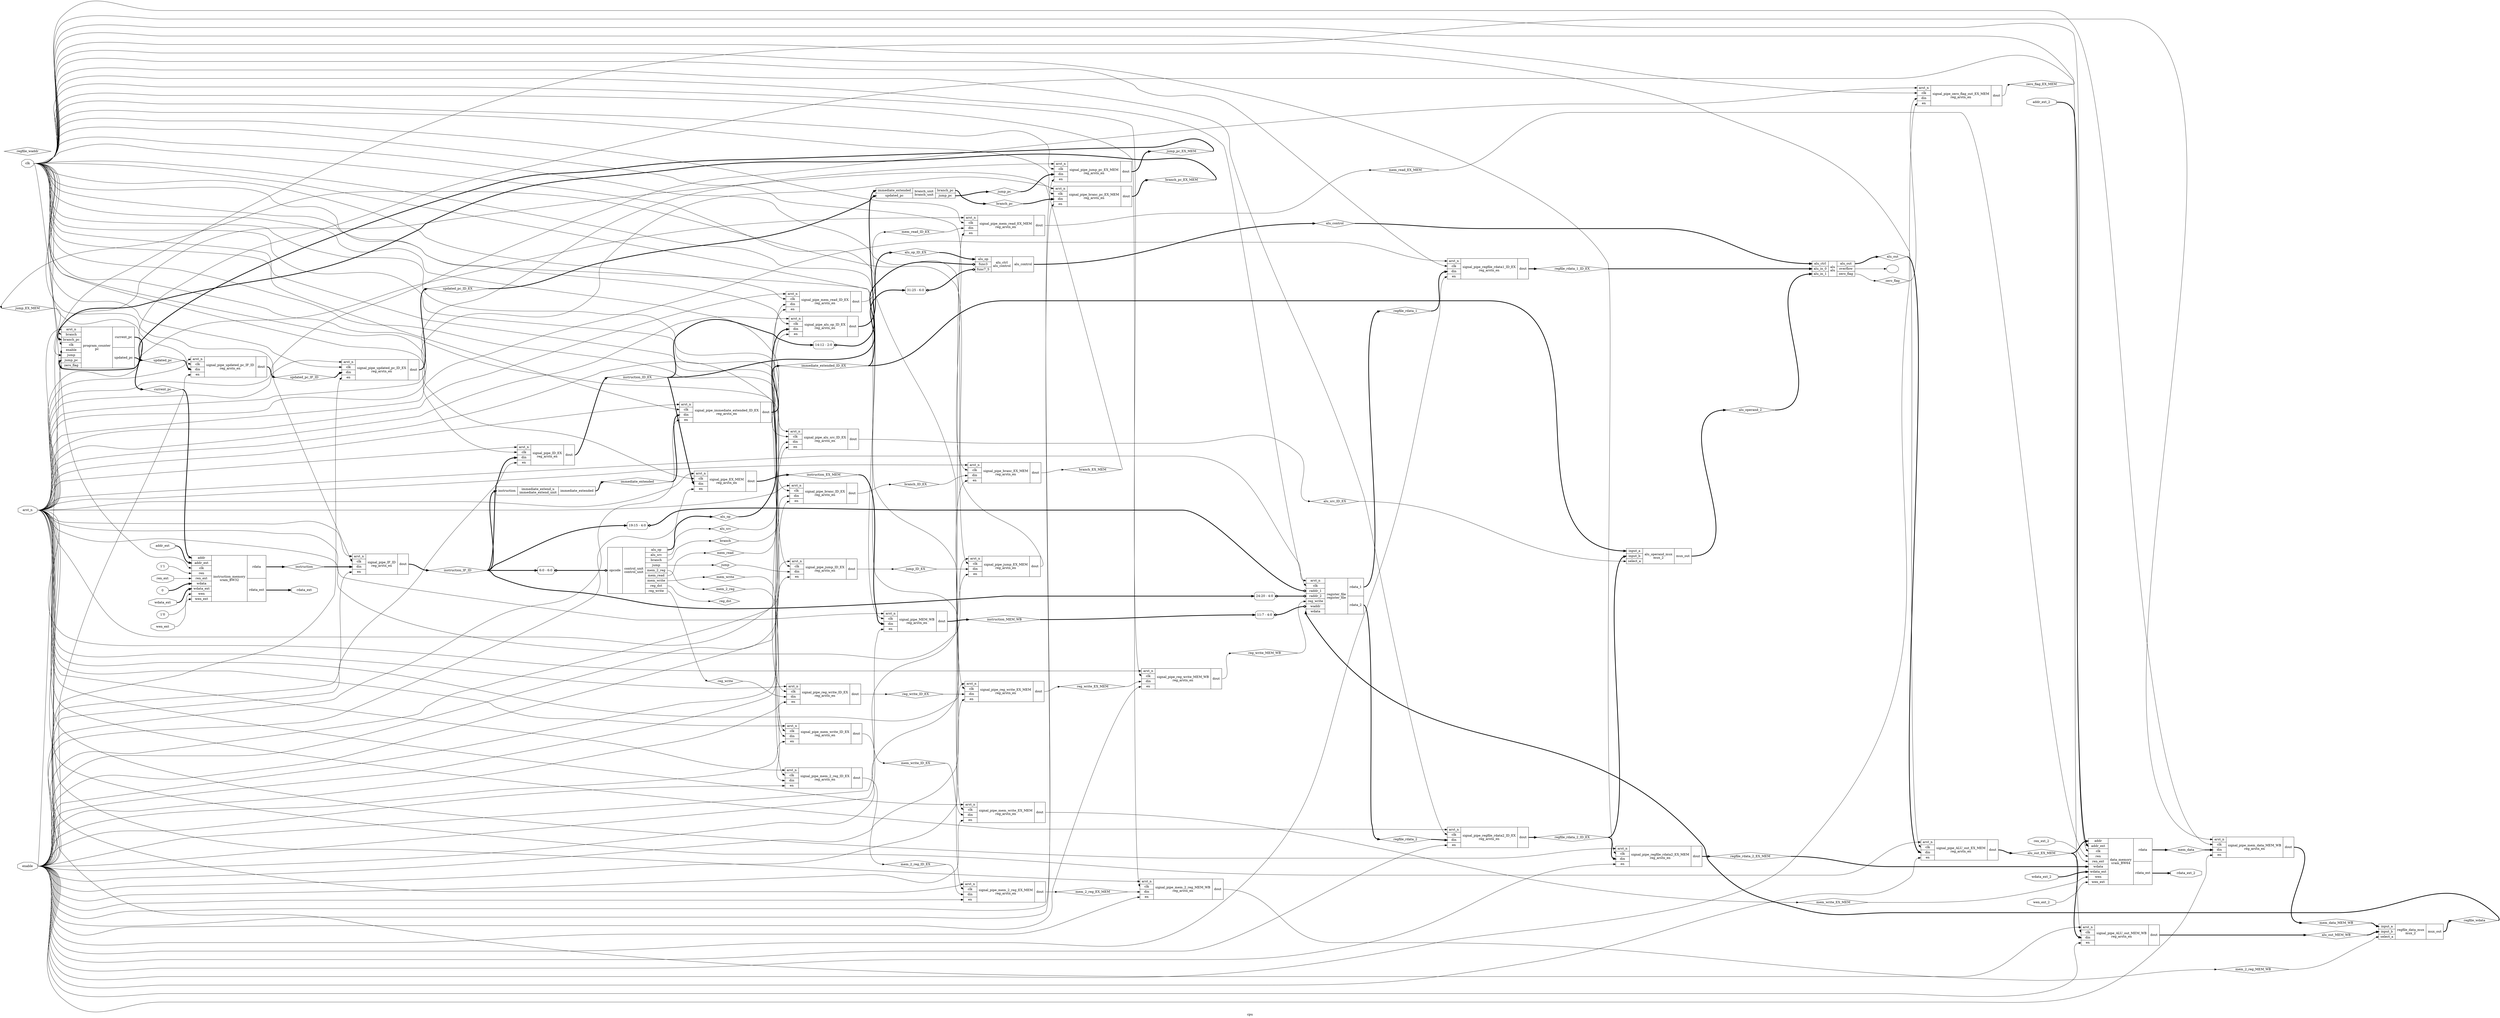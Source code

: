 digraph "cpu" {
label="cpu";
rankdir="LR";
remincross=true;
n1 [ shape=diamond, label="jump_EX_MEM", color="black", fontcolor="black" ];
n2 [ shape=diamond, label="jump_ID_EX", color="black", fontcolor="black" ];
n3 [ shape=diamond, label="immediate_extended_ID_EX", color="black", fontcolor="black" ];
n4 [ shape=diamond, label="immediate_extended", color="black", fontcolor="black" ];
n5 [ shape=diamond, label="alu_operand_2", color="black", fontcolor="black" ];
n6 [ shape=diamond, label="regfile_rdata_2_EX_MEM", color="black", fontcolor="black" ];
n7 [ shape=diamond, label="regfile_rdata_2_ID_EX", color="black", fontcolor="black" ];
n8 [ shape=diamond, label="regfile_rdata_2", color="black", fontcolor="black" ];
n9 [ shape=diamond, label="regfile_rdata_1_ID_EX", color="black", fontcolor="black" ];
n10 [ shape=diamond, label="regfile_rdata_1", color="black", fontcolor="black" ];
n11 [ shape=diamond, label="alu_out_MEM_WB", color="black", fontcolor="black" ];
n12 [ shape=diamond, label="alu_out_EX_MEM", color="black", fontcolor="black" ];
n13 [ shape=diamond, label="alu_out", color="black", fontcolor="black" ];
n14 [ shape=diamond, label="mem_data_MEM_WB", color="black", fontcolor="black" ];
n15 [ shape=diamond, label="mem_data", color="black", fontcolor="black" ];
n16 [ shape=diamond, label="regfile_wdata", color="black", fontcolor="black" ];
n17 [ shape=diamond, label="regfile_waddr", color="black", fontcolor="black" ];
n18 [ shape=diamond, label="jump", color="black", fontcolor="black" ];
n19 [ shape=diamond, label="reg_write_MEM_WB", color="black", fontcolor="black" ];
n20 [ shape=diamond, label="reg_write_EX_MEM", color="black", fontcolor="black" ];
n21 [ shape=diamond, label="reg_write_ID_EX", color="black", fontcolor="black" ];
n22 [ shape=diamond, label="reg_write", color="black", fontcolor="black" ];
n23 [ shape=diamond, label="alu_src_ID_EX", color="black", fontcolor="black" ];
n24 [ shape=diamond, label="alu_src", color="black", fontcolor="black" ];
n25 [ shape=diamond, label="mem_write_EX_MEM", color="black", fontcolor="black" ];
n26 [ shape=diamond, label="mem_write_ID_EX", color="black", fontcolor="black" ];
n27 [ shape=diamond, label="mem_write", color="black", fontcolor="black" ];
n28 [ shape=diamond, label="mem_2_reg_MEM_WB", color="black", fontcolor="black" ];
n29 [ shape=diamond, label="mem_2_reg_EX_MEM", color="black", fontcolor="black" ];
n30 [ shape=diamond, label="mem_2_reg_ID_EX", color="black", fontcolor="black" ];
n31 [ shape=diamond, label="mem_2_reg", color="black", fontcolor="black" ];
n32 [ shape=diamond, label="mem_read_EX_MEM", color="black", fontcolor="black" ];
n33 [ shape=diamond, label="mem_read_ID_EX", color="black", fontcolor="black" ];
n34 [ shape=diamond, label="mem_read", color="black", fontcolor="black" ];
n35 [ shape=diamond, label="branch_EX_MEM", color="black", fontcolor="black" ];
n36 [ shape=diamond, label="branch_ID_EX", color="black", fontcolor="black" ];
n37 [ shape=diamond, label="branch", color="black", fontcolor="black" ];
n38 [ shape=diamond, label="reg_dst", color="black", fontcolor="black" ];
n39 [ shape=diamond, label="alu_control", color="black", fontcolor="black" ];
n40 [ shape=diamond, label="alu_op_ID_EX", color="black", fontcolor="black" ];
n41 [ shape=diamond, label="alu_op", color="black", fontcolor="black" ];
n42 [ shape=diamond, label="instruction_MEM_WB", color="black", fontcolor="black" ];
n43 [ shape=diamond, label="instruction_EX_MEM", color="black", fontcolor="black" ];
n44 [ shape=diamond, label="instruction_ID_EX", color="black", fontcolor="black" ];
n45 [ shape=diamond, label="instruction_IF_ID", color="black", fontcolor="black" ];
n46 [ shape=diamond, label="instruction", color="black", fontcolor="black" ];
n47 [ shape=diamond, label="jump_pc_EX_MEM", color="black", fontcolor="black" ];
n48 [ shape=diamond, label="jump_pc", color="black", fontcolor="black" ];
n49 [ shape=diamond, label="current_pc", color="black", fontcolor="black" ];
n50 [ shape=diamond, label="updated_pc_ID_EX", color="black", fontcolor="black" ];
n51 [ shape=diamond, label="updated_pc_IF_ID", color="black", fontcolor="black" ];
n52 [ shape=diamond, label="updated_pc", color="black", fontcolor="black" ];
n53 [ shape=diamond, label="branch_pc_EX_MEM", color="black", fontcolor="black" ];
n54 [ shape=diamond, label="branch_pc", color="black", fontcolor="black" ];
n55 [ shape=diamond, label="zero_flag_EX_MEM", color="black", fontcolor="black" ];
n56 [ shape=diamond, label="zero_flag", color="black", fontcolor="black" ];
n57 [ shape=octagon, label="rdata_ext_2", color="black", fontcolor="black" ];
n58 [ shape=octagon, label="rdata_ext", color="black", fontcolor="black" ];
n59 [ shape=octagon, label="wdata_ext_2", color="black", fontcolor="black" ];
n60 [ shape=octagon, label="ren_ext_2", color="black", fontcolor="black" ];
n61 [ shape=octagon, label="wen_ext_2", color="black", fontcolor="black" ];
n62 [ shape=octagon, label="addr_ext_2", color="black", fontcolor="black" ];
n63 [ shape=octagon, label="wdata_ext", color="black", fontcolor="black" ];
n64 [ shape=octagon, label="ren_ext", color="black", fontcolor="black" ];
n65 [ shape=octagon, label="wen_ext", color="black", fontcolor="black" ];
n66 [ shape=octagon, label="addr_ext", color="black", fontcolor="black" ];
n67 [ shape=octagon, label="enable", color="black", fontcolor="black" ];
n68 [ shape=octagon, label="arst_n", color="black", fontcolor="black" ];
n69 [ shape=octagon, label="clk", color="black", fontcolor="black" ];
c70 [ shape=record, label="{{<p4> immediate_extended|<p52> updated_pc}|branch_unit\nbranch_unit|{<p54> branch_pc|<p48> jump_pc}}" ];
c75 [ shape=record, label="{{<p71> input_a|<p72> input_b|<p73> select_a}|regfile_data_mux\nmux_2|{<p74> mux_out}}" ];
v0 [ label="" ];
c80 [ shape=record, label="{{<p76> alu_ctrl|<p77> alu_in_0|<p78> alu_in_1}|alu\nalu|{<p13> alu_out|<p79> overflow|<p56> zero_flag}}" ];
c81 [ shape=record, label="{{<p71> input_a|<p72> input_b|<p73> select_a}|alu_operand_mux\nmux_2|{<p74> mux_out}}" ];
c76 [ shape=record, label="{{<p41> alu_op|<p82> func3|<p83> func7_5}|alu_ctrl\nalu_control|{<p39> alu_control}}" ];
x1 [ shape=record, style=rounded, label="<s0> 14:12 - 2:0 " ];
x1:e -> c76:p82:w [arrowhead=odiamond, arrowtail=odiamond, dir=both, color="black", style="setlinewidth(3)", label=""];
x2 [ shape=record, style=rounded, label="<s0> 31:25 - 6:0 " ];
x2:e -> c76:p83:w [arrowhead=odiamond, arrowtail=odiamond, dir=both, color="black", style="setlinewidth(3)", label=""];
c90 [ shape=record, label="{{<p68> arst_n|<p69> clk|<p84> raddr_1|<p85> raddr_2|<p22> reg_write|<p86> waddr|<p87> wdata}|register_file\nregister_file|{<p88> rdata_1|<p89> rdata_2}}" ];
x3 [ shape=record, style=rounded, label="<s0> 11:7 - 4:0 " ];
x3:e -> c90:p86:w [arrowhead=odiamond, arrowtail=odiamond, dir=both, color="black", style="setlinewidth(3)", label=""];
x4 [ shape=record, style=rounded, label="<s0> 24:20 - 4:0 " ];
x4:e -> c90:p85:w [arrowhead=odiamond, arrowtail=odiamond, dir=both, color="black", style="setlinewidth(3)", label=""];
x5 [ shape=record, style=rounded, label="<s0> 19:15 - 4:0 " ];
x5:e -> c90:p84:w [arrowhead=odiamond, arrowtail=odiamond, dir=both, color="black", style="setlinewidth(3)", label=""];
c92 [ shape=record, label="{{<p91> opcode}|control_unit\ncontrol_unit|{<p41> alu_op|<p24> alu_src|<p37> branch|<p18> jump|<p31> mem_2_reg|<p34> mem_read|<p27> mem_write|<p38> reg_dst|<p22> reg_write}}" ];
x6 [ shape=record, style=rounded, label="<s0> 6:0 - 6:0 " ];
x6:e -> c92:p91:w [arrowhead=odiamond, arrowtail=odiamond, dir=both, color="black", style="setlinewidth(3)", label=""];
c97 [ shape=record, label="{{<p93> addr|<p66> addr_ext|<p69> clk|<p94> ren|<p64> ren_ext|<p87> wdata|<p63> wdata_ext|<p95> wen|<p65> wen_ext}|data_memory\nsram_BW64|{<p96> rdata|<p58> rdata_ext}}" ];
v7 [ label="0" ];
v8 [ label="1'1" ];
v9 [ label="1'0" ];
c98 [ shape=record, label="{{<p93> addr|<p66> addr_ext|<p69> clk|<p94> ren|<p64> ren_ext|<p87> wdata|<p63> wdata_ext|<p95> wen|<p65> wen_ext}|instruction_memory\nsram_BW32|{<p96> rdata|<p58> rdata_ext}}" ];
c99 [ shape=record, label="{{<p68> arst_n|<p37> branch|<p54> branch_pc|<p69> clk|<p67> enable|<p18> jump|<p48> jump_pc|<p56> zero_flag}|program_counter\npc|{<p49> current_pc|<p52> updated_pc}}" ];
c103 [ shape=record, label="{{<p68> arst_n|<p69> clk|<p100> din|<p101> en}|signal_pipe_regfile_rdata2_EX_MEM\nreg_arstn_en|{<p102> dout}}" ];
c104 [ shape=record, label="{{<p68> arst_n|<p69> clk|<p100> din|<p101> en}|signal_pipe_regfile_rdata2_ID_EX\nreg_arstn_en|{<p102> dout}}" ];
c105 [ shape=record, label="{{<p68> arst_n|<p69> clk|<p100> din|<p101> en}|signal_pipe_regfile_rdata1_ID_EX\nreg_arstn_en|{<p102> dout}}" ];
c106 [ shape=record, label="{{<p68> arst_n|<p69> clk|<p100> din|<p101> en}|signal_pipe_alu_op_ID_EX\nreg_arstn_en|{<p102> dout}}" ];
c107 [ shape=record, label="{{<p68> arst_n|<p69> clk|<p100> din|<p101> en}|signal_pipe_jump_pc_EX_MEM\nreg_arstn_en|{<p102> dout}}" ];
c108 [ shape=record, label="{{<p68> arst_n|<p69> clk|<p100> din|<p101> en}|signal_pipe_branc_pc_EX_MEM\nreg_arstn_en|{<p102> dout}}" ];
c109 [ shape=record, label="{{<p68> arst_n|<p69> clk|<p100> din|<p101> en}|signal_pipe_updated_pc_ID_EX\nreg_arstn_en|{<p102> dout}}" ];
c110 [ shape=record, label="{{<p68> arst_n|<p69> clk|<p100> din|<p101> en}|signal_pipe_updated_pc_IF_ID\nreg_arstn_en|{<p102> dout}}" ];
c111 [ shape=record, label="{{<p68> arst_n|<p69> clk|<p100> din|<p101> en}|signal_pipe_reg_write_MEM_WB\nreg_arstn_en|{<p102> dout}}" ];
c112 [ shape=record, label="{{<p68> arst_n|<p69> clk|<p100> din|<p101> en}|signal_pipe_reg_write_EX_MEM\nreg_arstn_en|{<p102> dout}}" ];
c113 [ shape=record, label="{{<p68> arst_n|<p69> clk|<p100> din|<p101> en}|signal_pipe_reg_write_ID_EX\nreg_arstn_en|{<p102> dout}}" ];
c114 [ shape=record, label="{{<p68> arst_n|<p69> clk|<p100> din|<p101> en}|signal_pipe_mem_write_EX_MEM\nreg_arstn_en|{<p102> dout}}" ];
c115 [ shape=record, label="{{<p68> arst_n|<p69> clk|<p100> din|<p101> en}|signal_pipe_mem_write_ID_EX\nreg_arstn_en|{<p102> dout}}" ];
c116 [ shape=record, label="{{<p68> arst_n|<p69> clk|<p100> din|<p101> en}|signal_pipe_mem_read_EX_MEM\nreg_arstn_en|{<p102> dout}}" ];
c117 [ shape=record, label="{{<p68> arst_n|<p69> clk|<p100> din|<p101> en}|signal_pipe_mem_read_ID_EX\nreg_arstn_en|{<p102> dout}}" ];
c118 [ shape=record, label="{{<p68> arst_n|<p69> clk|<p100> din|<p101> en}|signal_pipe_mem_data_MEM_WB\nreg_arstn_en|{<p102> dout}}" ];
c119 [ shape=record, label="{{<p68> arst_n|<p69> clk|<p100> din|<p101> en}|signal_pipe_mem_2_reg_MEM_WB\nreg_arstn_en|{<p102> dout}}" ];
c120 [ shape=record, label="{{<p68> arst_n|<p69> clk|<p100> din|<p101> en}|signal_pipe_mem_2_reg_EX_MEM\nreg_arstn_en|{<p102> dout}}" ];
c121 [ shape=record, label="{{<p68> arst_n|<p69> clk|<p100> din|<p101> en}|signal_pipe_mem_2_reg_ID_EX\nreg_arstn_en|{<p102> dout}}" ];
c122 [ shape=record, label="{{<p68> arst_n|<p69> clk|<p100> din|<p101> en}|signal_pipe_jump_EX_MEM\nreg_arstn_en|{<p102> dout}}" ];
c123 [ shape=record, label="{{<p68> arst_n|<p69> clk|<p100> din|<p101> en}|signal_pipe_jump_ID_EX\nreg_arstn_en|{<p102> dout}}" ];
c124 [ shape=record, label="{{<p68> arst_n|<p69> clk|<p100> din|<p101> en}|signal_pipe_branc_EX_MEM\nreg_arstn_en|{<p102> dout}}" ];
c125 [ shape=record, label="{{<p68> arst_n|<p69> clk|<p100> din|<p101> en}|signal_pipe_branc_ID_EX\nreg_arstn_en|{<p102> dout}}" ];
c126 [ shape=record, label="{{<p68> arst_n|<p69> clk|<p100> din|<p101> en}|signal_pipe_zero_flag_out_EX_MEM\nreg_arstn_en|{<p102> dout}}" ];
c127 [ shape=record, label="{{<p68> arst_n|<p69> clk|<p100> din|<p101> en}|signal_pipe_ALU_out_MEM_WB\nreg_arstn_en|{<p102> dout}}" ];
c128 [ shape=record, label="{{<p68> arst_n|<p69> clk|<p100> din|<p101> en}|signal_pipe_ALU_out_EX_MEM\nreg_arstn_en|{<p102> dout}}" ];
c129 [ shape=record, label="{{<p68> arst_n|<p69> clk|<p100> din|<p101> en}|signal_pipe_immediate_extended_ID_EX\nreg_arstn_en|{<p102> dout}}" ];
c130 [ shape=record, label="{{<p68> arst_n|<p69> clk|<p100> din|<p101> en}|signal_pipe_alu_src_ID_EX\nreg_arstn_en|{<p102> dout}}" ];
c131 [ shape=record, label="{{<p68> arst_n|<p69> clk|<p100> din|<p101> en}|signal_pipe_MEM_WB\nreg_arstn_en|{<p102> dout}}" ];
c132 [ shape=record, label="{{<p68> arst_n|<p69> clk|<p100> din|<p101> en}|signal_pipe_EX_MEM\nreg_arstn_en|{<p102> dout}}" ];
c133 [ shape=record, label="{{<p68> arst_n|<p69> clk|<p100> din|<p101> en}|signal_pipe_ID_EX\nreg_arstn_en|{<p102> dout}}" ];
c134 [ shape=record, label="{{<p68> arst_n|<p69> clk|<p100> din|<p101> en}|signal_pipe_IF_ID\nreg_arstn_en|{<p102> dout}}" ];
c135 [ shape=record, label="{{<p46> instruction}|immediate_extend_u\nimmediate_extend_unit|{<p4> immediate_extended}}" ];
c122:p102:e -> n1:w [color="black", label=""];
n1:e -> c99:p18:w [color="black", label=""];
c90:p88:e -> n10:w [color="black", style="setlinewidth(3)", label=""];
n10:e -> c105:p100:w [color="black", style="setlinewidth(3)", label=""];
c127:p102:e -> n11:w [color="black", style="setlinewidth(3)", label=""];
n11:e -> c75:p72:w [color="black", style="setlinewidth(3)", label=""];
c128:p102:e -> n12:w [color="black", style="setlinewidth(3)", label=""];
n12:e -> c127:p100:w [color="black", style="setlinewidth(3)", label=""];
n12:e -> c97:p93:w [color="black", style="setlinewidth(3)", label=""];
c80:p13:e -> n13:w [color="black", style="setlinewidth(3)", label=""];
n13:e -> c128:p100:w [color="black", style="setlinewidth(3)", label=""];
c118:p102:e -> n14:w [color="black", style="setlinewidth(3)", label=""];
n14:e -> c75:p71:w [color="black", style="setlinewidth(3)", label=""];
c97:p96:e -> n15:w [color="black", style="setlinewidth(3)", label=""];
n15:e -> c118:p100:w [color="black", style="setlinewidth(3)", label=""];
c75:p74:e -> n16:w [color="black", style="setlinewidth(3)", label=""];
n16:e -> c90:p87:w [color="black", style="setlinewidth(3)", label=""];
c92:p18:e -> n18:w [color="black", label=""];
n18:e -> c123:p100:w [color="black", label=""];
c111:p102:e -> n19:w [color="black", label=""];
n19:e -> c90:p22:w [color="black", label=""];
c123:p102:e -> n2:w [color="black", label=""];
n2:e -> c122:p100:w [color="black", label=""];
c112:p102:e -> n20:w [color="black", label=""];
n20:e -> c111:p100:w [color="black", label=""];
c113:p102:e -> n21:w [color="black", label=""];
n21:e -> c112:p100:w [color="black", label=""];
c92:p22:e -> n22:w [color="black", label=""];
n22:e -> c113:p100:w [color="black", label=""];
c130:p102:e -> n23:w [color="black", label=""];
n23:e -> c81:p73:w [color="black", label=""];
c92:p24:e -> n24:w [color="black", label=""];
n24:e -> c130:p100:w [color="black", label=""];
c114:p102:e -> n25:w [color="black", label=""];
n25:e -> c97:p95:w [color="black", label=""];
c115:p102:e -> n26:w [color="black", label=""];
n26:e -> c114:p100:w [color="black", label=""];
c92:p27:e -> n27:w [color="black", label=""];
n27:e -> c115:p100:w [color="black", label=""];
c119:p102:e -> n28:w [color="black", label=""];
n28:e -> c75:p73:w [color="black", label=""];
c120:p102:e -> n29:w [color="black", label=""];
n29:e -> c119:p100:w [color="black", label=""];
c129:p102:e -> n3:w [color="black", style="setlinewidth(3)", label=""];
n3:e -> c70:p4:w [color="black", style="setlinewidth(3)", label=""];
n3:e -> c81:p71:w [color="black", style="setlinewidth(3)", label=""];
c121:p102:e -> n30:w [color="black", label=""];
n30:e -> c120:p100:w [color="black", label=""];
c92:p31:e -> n31:w [color="black", label=""];
n31:e -> c121:p100:w [color="black", label=""];
c116:p102:e -> n32:w [color="black", label=""];
n32:e -> c97:p94:w [color="black", label=""];
c117:p102:e -> n33:w [color="black", label=""];
n33:e -> c116:p100:w [color="black", label=""];
c92:p34:e -> n34:w [color="black", label=""];
n34:e -> c117:p100:w [color="black", label=""];
c124:p102:e -> n35:w [color="black", label=""];
n35:e -> c99:p37:w [color="black", label=""];
c125:p102:e -> n36:w [color="black", label=""];
n36:e -> c124:p100:w [color="black", label=""];
c92:p37:e -> n37:w [color="black", label=""];
n37:e -> c125:p100:w [color="black", label=""];
c92:p38:e -> n38:w [color="black", label=""];
c76:p39:e -> n39:w [color="black", style="setlinewidth(3)", label=""];
n39:e -> c80:p76:w [color="black", style="setlinewidth(3)", label=""];
c135:p4:e -> n4:w [color="black", style="setlinewidth(3)", label=""];
n4:e -> c129:p100:w [color="black", style="setlinewidth(3)", label=""];
c106:p102:e -> n40:w [color="black", style="setlinewidth(3)", label=""];
n40:e -> c76:p41:w [color="black", style="setlinewidth(3)", label=""];
c92:p41:e -> n41:w [color="black", style="setlinewidth(3)", label=""];
n41:e -> c106:p100:w [color="black", style="setlinewidth(3)", label=""];
c131:p102:e -> n42:w [color="black", style="setlinewidth(3)", label=""];
n42:e -> x3:s0:w [color="black", style="setlinewidth(3)", label=""];
c132:p102:e -> n43:w [color="black", style="setlinewidth(3)", label=""];
n43:e -> c131:p100:w [color="black", style="setlinewidth(3)", label=""];
c133:p102:e -> n44:w [color="black", style="setlinewidth(3)", label=""];
n44:e -> c132:p100:w [color="black", style="setlinewidth(3)", label=""];
n44:e -> x1:s0:w [color="black", style="setlinewidth(3)", label=""];
n44:e -> x2:s0:w [color="black", style="setlinewidth(3)", label=""];
c134:p102:e -> n45:w [color="black", style="setlinewidth(3)", label=""];
n45:e -> c133:p100:w [color="black", style="setlinewidth(3)", label=""];
n45:e -> c135:p46:w [color="black", style="setlinewidth(3)", label=""];
n45:e -> x4:s0:w [color="black", style="setlinewidth(3)", label=""];
n45:e -> x5:s0:w [color="black", style="setlinewidth(3)", label=""];
n45:e -> x6:s0:w [color="black", style="setlinewidth(3)", label=""];
c98:p96:e -> n46:w [color="black", style="setlinewidth(3)", label=""];
n46:e -> c134:p100:w [color="black", style="setlinewidth(3)", label=""];
c107:p102:e -> n47:w [color="black", style="setlinewidth(3)", label=""];
n47:e -> c99:p48:w [color="black", style="setlinewidth(3)", label=""];
c70:p48:e -> n48:w [color="black", style="setlinewidth(3)", label=""];
n48:e -> c107:p100:w [color="black", style="setlinewidth(3)", label=""];
c99:p49:e -> n49:w [color="black", style="setlinewidth(3)", label=""];
n49:e -> c98:p93:w [color="black", style="setlinewidth(3)", label=""];
c81:p74:e -> n5:w [color="black", style="setlinewidth(3)", label=""];
n5:e -> c80:p78:w [color="black", style="setlinewidth(3)", label=""];
c109:p102:e -> n50:w [color="black", style="setlinewidth(3)", label=""];
n50:e -> c70:p52:w [color="black", style="setlinewidth(3)", label=""];
c110:p102:e -> n51:w [color="black", style="setlinewidth(3)", label=""];
n51:e -> c109:p100:w [color="black", style="setlinewidth(3)", label=""];
c99:p52:e -> n52:w [color="black", style="setlinewidth(3)", label=""];
n52:e -> c110:p100:w [color="black", style="setlinewidth(3)", label=""];
c108:p102:e -> n53:w [color="black", style="setlinewidth(3)", label=""];
n53:e -> c99:p54:w [color="black", style="setlinewidth(3)", label=""];
c70:p54:e -> n54:w [color="black", style="setlinewidth(3)", label=""];
n54:e -> c108:p100:w [color="black", style="setlinewidth(3)", label=""];
c126:p102:e -> n55:w [color="black", label=""];
n55:e -> c99:p56:w [color="black", label=""];
c80:p56:e -> n56:w [color="black", label=""];
n56:e -> c126:p100:w [color="black", label=""];
c97:p58:e -> n57:w [color="black", style="setlinewidth(3)", label=""];
c98:p58:e -> n58:w [color="black", style="setlinewidth(3)", label=""];
n59:e -> c97:p63:w [color="black", style="setlinewidth(3)", label=""];
c103:p102:e -> n6:w [color="black", style="setlinewidth(3)", label=""];
n6:e -> c97:p87:w [color="black", style="setlinewidth(3)", label=""];
n60:e -> c97:p64:w [color="black", label=""];
n61:e -> c97:p65:w [color="black", label=""];
n62:e -> c97:p66:w [color="black", style="setlinewidth(3)", label=""];
n63:e -> c98:p63:w [color="black", style="setlinewidth(3)", label=""];
n64:e -> c98:p64:w [color="black", label=""];
n65:e -> c98:p65:w [color="black", label=""];
n66:e -> c98:p66:w [color="black", style="setlinewidth(3)", label=""];
n67:e -> c103:p101:w [color="black", label=""];
n67:e -> c104:p101:w [color="black", label=""];
n67:e -> c105:p101:w [color="black", label=""];
n67:e -> c106:p101:w [color="black", label=""];
n67:e -> c107:p101:w [color="black", label=""];
n67:e -> c108:p101:w [color="black", label=""];
n67:e -> c109:p101:w [color="black", label=""];
n67:e -> c110:p101:w [color="black", label=""];
n67:e -> c111:p101:w [color="black", label=""];
n67:e -> c112:p101:w [color="black", label=""];
n67:e -> c113:p101:w [color="black", label=""];
n67:e -> c114:p101:w [color="black", label=""];
n67:e -> c115:p101:w [color="black", label=""];
n67:e -> c116:p101:w [color="black", label=""];
n67:e -> c117:p101:w [color="black", label=""];
n67:e -> c118:p101:w [color="black", label=""];
n67:e -> c119:p101:w [color="black", label=""];
n67:e -> c120:p101:w [color="black", label=""];
n67:e -> c121:p101:w [color="black", label=""];
n67:e -> c122:p101:w [color="black", label=""];
n67:e -> c123:p101:w [color="black", label=""];
n67:e -> c124:p101:w [color="black", label=""];
n67:e -> c125:p101:w [color="black", label=""];
n67:e -> c126:p101:w [color="black", label=""];
n67:e -> c127:p101:w [color="black", label=""];
n67:e -> c128:p101:w [color="black", label=""];
n67:e -> c129:p101:w [color="black", label=""];
n67:e -> c130:p101:w [color="black", label=""];
n67:e -> c131:p101:w [color="black", label=""];
n67:e -> c132:p101:w [color="black", label=""];
n67:e -> c133:p101:w [color="black", label=""];
n67:e -> c134:p101:w [color="black", label=""];
n67:e -> c99:p67:w [color="black", label=""];
n68:e -> c103:p68:w [color="black", label=""];
n68:e -> c104:p68:w [color="black", label=""];
n68:e -> c105:p68:w [color="black", label=""];
n68:e -> c106:p68:w [color="black", label=""];
n68:e -> c107:p68:w [color="black", label=""];
n68:e -> c108:p68:w [color="black", label=""];
n68:e -> c109:p68:w [color="black", label=""];
n68:e -> c110:p68:w [color="black", label=""];
n68:e -> c111:p68:w [color="black", label=""];
n68:e -> c112:p68:w [color="black", label=""];
n68:e -> c113:p68:w [color="black", label=""];
n68:e -> c114:p68:w [color="black", label=""];
n68:e -> c115:p68:w [color="black", label=""];
n68:e -> c116:p68:w [color="black", label=""];
n68:e -> c117:p68:w [color="black", label=""];
n68:e -> c118:p68:w [color="black", label=""];
n68:e -> c119:p68:w [color="black", label=""];
n68:e -> c120:p68:w [color="black", label=""];
n68:e -> c121:p68:w [color="black", label=""];
n68:e -> c122:p68:w [color="black", label=""];
n68:e -> c123:p68:w [color="black", label=""];
n68:e -> c124:p68:w [color="black", label=""];
n68:e -> c125:p68:w [color="black", label=""];
n68:e -> c126:p68:w [color="black", label=""];
n68:e -> c127:p68:w [color="black", label=""];
n68:e -> c128:p68:w [color="black", label=""];
n68:e -> c129:p68:w [color="black", label=""];
n68:e -> c130:p68:w [color="black", label=""];
n68:e -> c131:p68:w [color="black", label=""];
n68:e -> c132:p68:w [color="black", label=""];
n68:e -> c133:p68:w [color="black", label=""];
n68:e -> c134:p68:w [color="black", label=""];
n68:e -> c90:p68:w [color="black", label=""];
n68:e -> c99:p68:w [color="black", label=""];
n69:e -> c103:p69:w [color="black", label=""];
n69:e -> c104:p69:w [color="black", label=""];
n69:e -> c105:p69:w [color="black", label=""];
n69:e -> c106:p69:w [color="black", label=""];
n69:e -> c107:p69:w [color="black", label=""];
n69:e -> c108:p69:w [color="black", label=""];
n69:e -> c109:p69:w [color="black", label=""];
n69:e -> c110:p69:w [color="black", label=""];
n69:e -> c111:p69:w [color="black", label=""];
n69:e -> c112:p69:w [color="black", label=""];
n69:e -> c113:p69:w [color="black", label=""];
n69:e -> c114:p69:w [color="black", label=""];
n69:e -> c115:p69:w [color="black", label=""];
n69:e -> c116:p69:w [color="black", label=""];
n69:e -> c117:p69:w [color="black", label=""];
n69:e -> c118:p69:w [color="black", label=""];
n69:e -> c119:p69:w [color="black", label=""];
n69:e -> c120:p69:w [color="black", label=""];
n69:e -> c121:p69:w [color="black", label=""];
n69:e -> c122:p69:w [color="black", label=""];
n69:e -> c123:p69:w [color="black", label=""];
n69:e -> c124:p69:w [color="black", label=""];
n69:e -> c125:p69:w [color="black", label=""];
n69:e -> c126:p69:w [color="black", label=""];
n69:e -> c127:p69:w [color="black", label=""];
n69:e -> c128:p69:w [color="black", label=""];
n69:e -> c129:p69:w [color="black", label=""];
n69:e -> c130:p69:w [color="black", label=""];
n69:e -> c131:p69:w [color="black", label=""];
n69:e -> c132:p69:w [color="black", label=""];
n69:e -> c133:p69:w [color="black", label=""];
n69:e -> c134:p69:w [color="black", label=""];
n69:e -> c90:p69:w [color="black", label=""];
n69:e -> c97:p69:w [color="black", label=""];
n69:e -> c98:p69:w [color="black", label=""];
n69:e -> c99:p69:w [color="black", label=""];
c104:p102:e -> n7:w [color="black", style="setlinewidth(3)", label=""];
n7:e -> c103:p100:w [color="black", style="setlinewidth(3)", label=""];
n7:e -> c81:p72:w [color="black", style="setlinewidth(3)", label=""];
c90:p89:e -> n8:w [color="black", style="setlinewidth(3)", label=""];
n8:e -> c104:p100:w [color="black", style="setlinewidth(3)", label=""];
c105:p102:e -> n9:w [color="black", style="setlinewidth(3)", label=""];
n9:e -> c80:p77:w [color="black", style="setlinewidth(3)", label=""];
c80:p79:e -> v0:w [color="black", label=""];
v7:e -> c98:p87:w [color="black", style="setlinewidth(3)", label=""];
v8:e -> c98:p94:w [color="black", label=""];
v9:e -> c98:p95:w [color="black", label=""];
}
